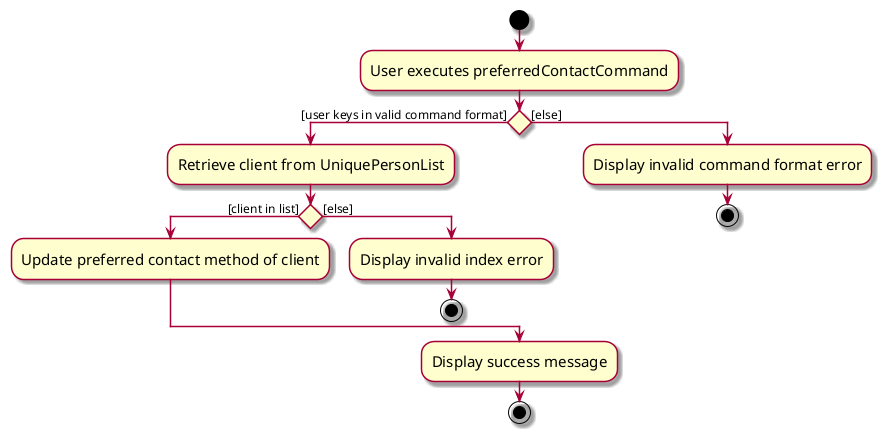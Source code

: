 @startuml
skin rose
skinparam ActivityFontSize 15
skinparam ArrowFontSize 12
start
:User executes preferredContactCommand;

'Since the beta syntax does not support placing the condition outside the
'diamond we place it as the true branch instead.

if () then ([user keys in valid command format])
    :Retrieve client from UniquePersonList;
    if () then ([client in list])
        :Update preferred contact method of client;
    else ([else])
        :Display invalid index error;
    stop
    endif
else ([else])
    :Display invalid command format error;
stop
endif
:Display success message;
stop
@enduml
